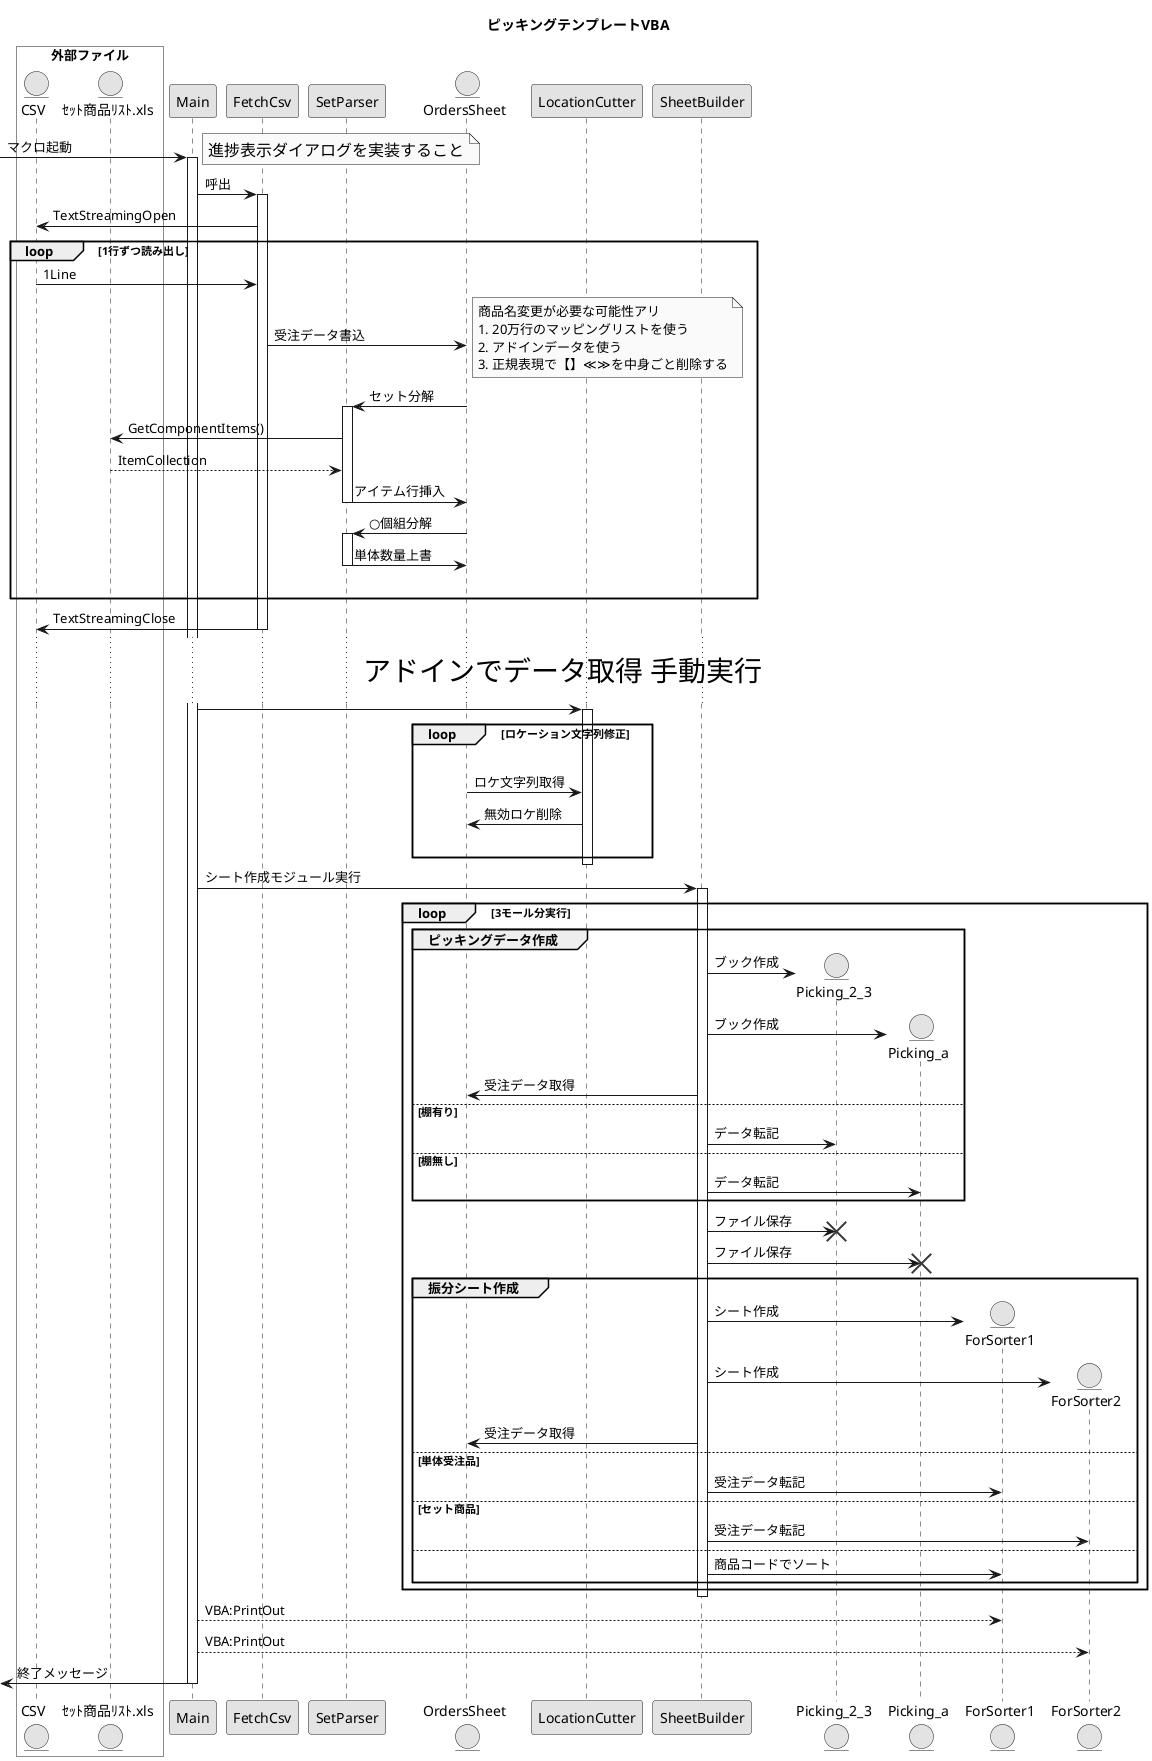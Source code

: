 @startuml picking_create_vba

skinparam monochrome true
skinparam packageFontSize 25

title ピッキングテンプレートVBA


box "外部ファイル" #white
    entity CSV
    entity ｾｯﾄ商品ﾘｽﾄ.xls
end box

participant Main

[-> Main : マクロ起動
activate Main

note right
  <size:16>進捗表示ダイアログを実装すること</size>
end note

Main -> FetchCsv : 呼出
activate FetchCsv

CSV <- FetchCsv : TextStreamingOpen 

participant SetParser

Loop 1行ずつ読み出し
    CSV -> FetchCsv : 1Line

    entity OrdersSheet
    FetchCsv -> OrdersSheet : 受注データ書込

    note right
        商品名変更が必要な可能性アリ
        1. 20万行のマッピングリストを使う
        2. アドインデータを使う
        3. 正規表現で【】≪≫を中身ごと削除する
    end note

    SetParser <- OrdersSheet : セット分解
    
    activate SetParser
        ｾｯﾄ商品ﾘｽﾄ.xls <- SetParser : GetComponentItems()
        ｾｯﾄ商品ﾘｽﾄ.xls --> SetParser : ItemCollection
    
        SetParser -> OrdersSheet : アイテム行挿入
    
    deactivate SetParser

    SetParser <- OrdersSheet :○個組分解
    activate SetParser
        SetParser -> OrdersSheet : 単体数量上書
    deactivate SetParser

    |||
    end loop

CSV <- FetchCsv : TextStreamingClose
deactivate FetchCsv

... <size:28>アドインでデータ取得 手動実行</size> ...

participant LocationCutter

    Main -> LocationCutter

    activate LocationCutter

    loop ロケーション文字列修正
        |||
        OrdersSheet -> LocationCutter :ロケ文字列取得
        OrdersSheet <- LocationCutter :無効ロケ削除
        |||
    end
    deactivate LocationCutter

participant SheetBuilder

Main -> SheetBuilder : シート作成モジュール実行
activate SheetBuilder

loop 3モール分実行     
    Group ピッキングデータ作成

        create entity Picking_2_3
        SheetBuilder -> Picking_2_3 : ブック作成

        create entity Picking_a
        SheetBuilder -> Picking_a : ブック作成

        OrdersSheet <- SheetBuilder : 受注データ取得

        else 棚有り
            SheetBuilder -> Picking_2_3 : データ転記

        else 棚無し
            SheetBuilder -> Picking_a : データ転記
    end

    SheetBuilder -> Picking_2_3 : ファイル保存
    destroy Picking_2_3

    SheetBuilder -> Picking_a : ファイル保存
    destroy Picking_a

    Group 振分シート作成
        
        create entity ForSorter1
        SheetBuilder -> ForSorter1 : シート作成
        create entity ForSorter2
        SheetBuilder -> ForSorter2 : シート作成

        OrdersSheet <- SheetBuilder : 受注データ取得

        else 単体受注品

            SheetBuilder -> ForSorter1 : 受注データ転記
        
        else セット商品

            SheetBuilder -> ForSorter2 : 受注データ転記
        else

            SheetBuilder -> ForSorter1 : 商品コードでソート

    end
end

deactivate SheetBuilder

Main --> ForSorter1 : VBA:PrintOut 
Main --> ForSorter2 : VBA:PrintOut


[<- Main : 終了メッセージ

deactivate Main

@enduml